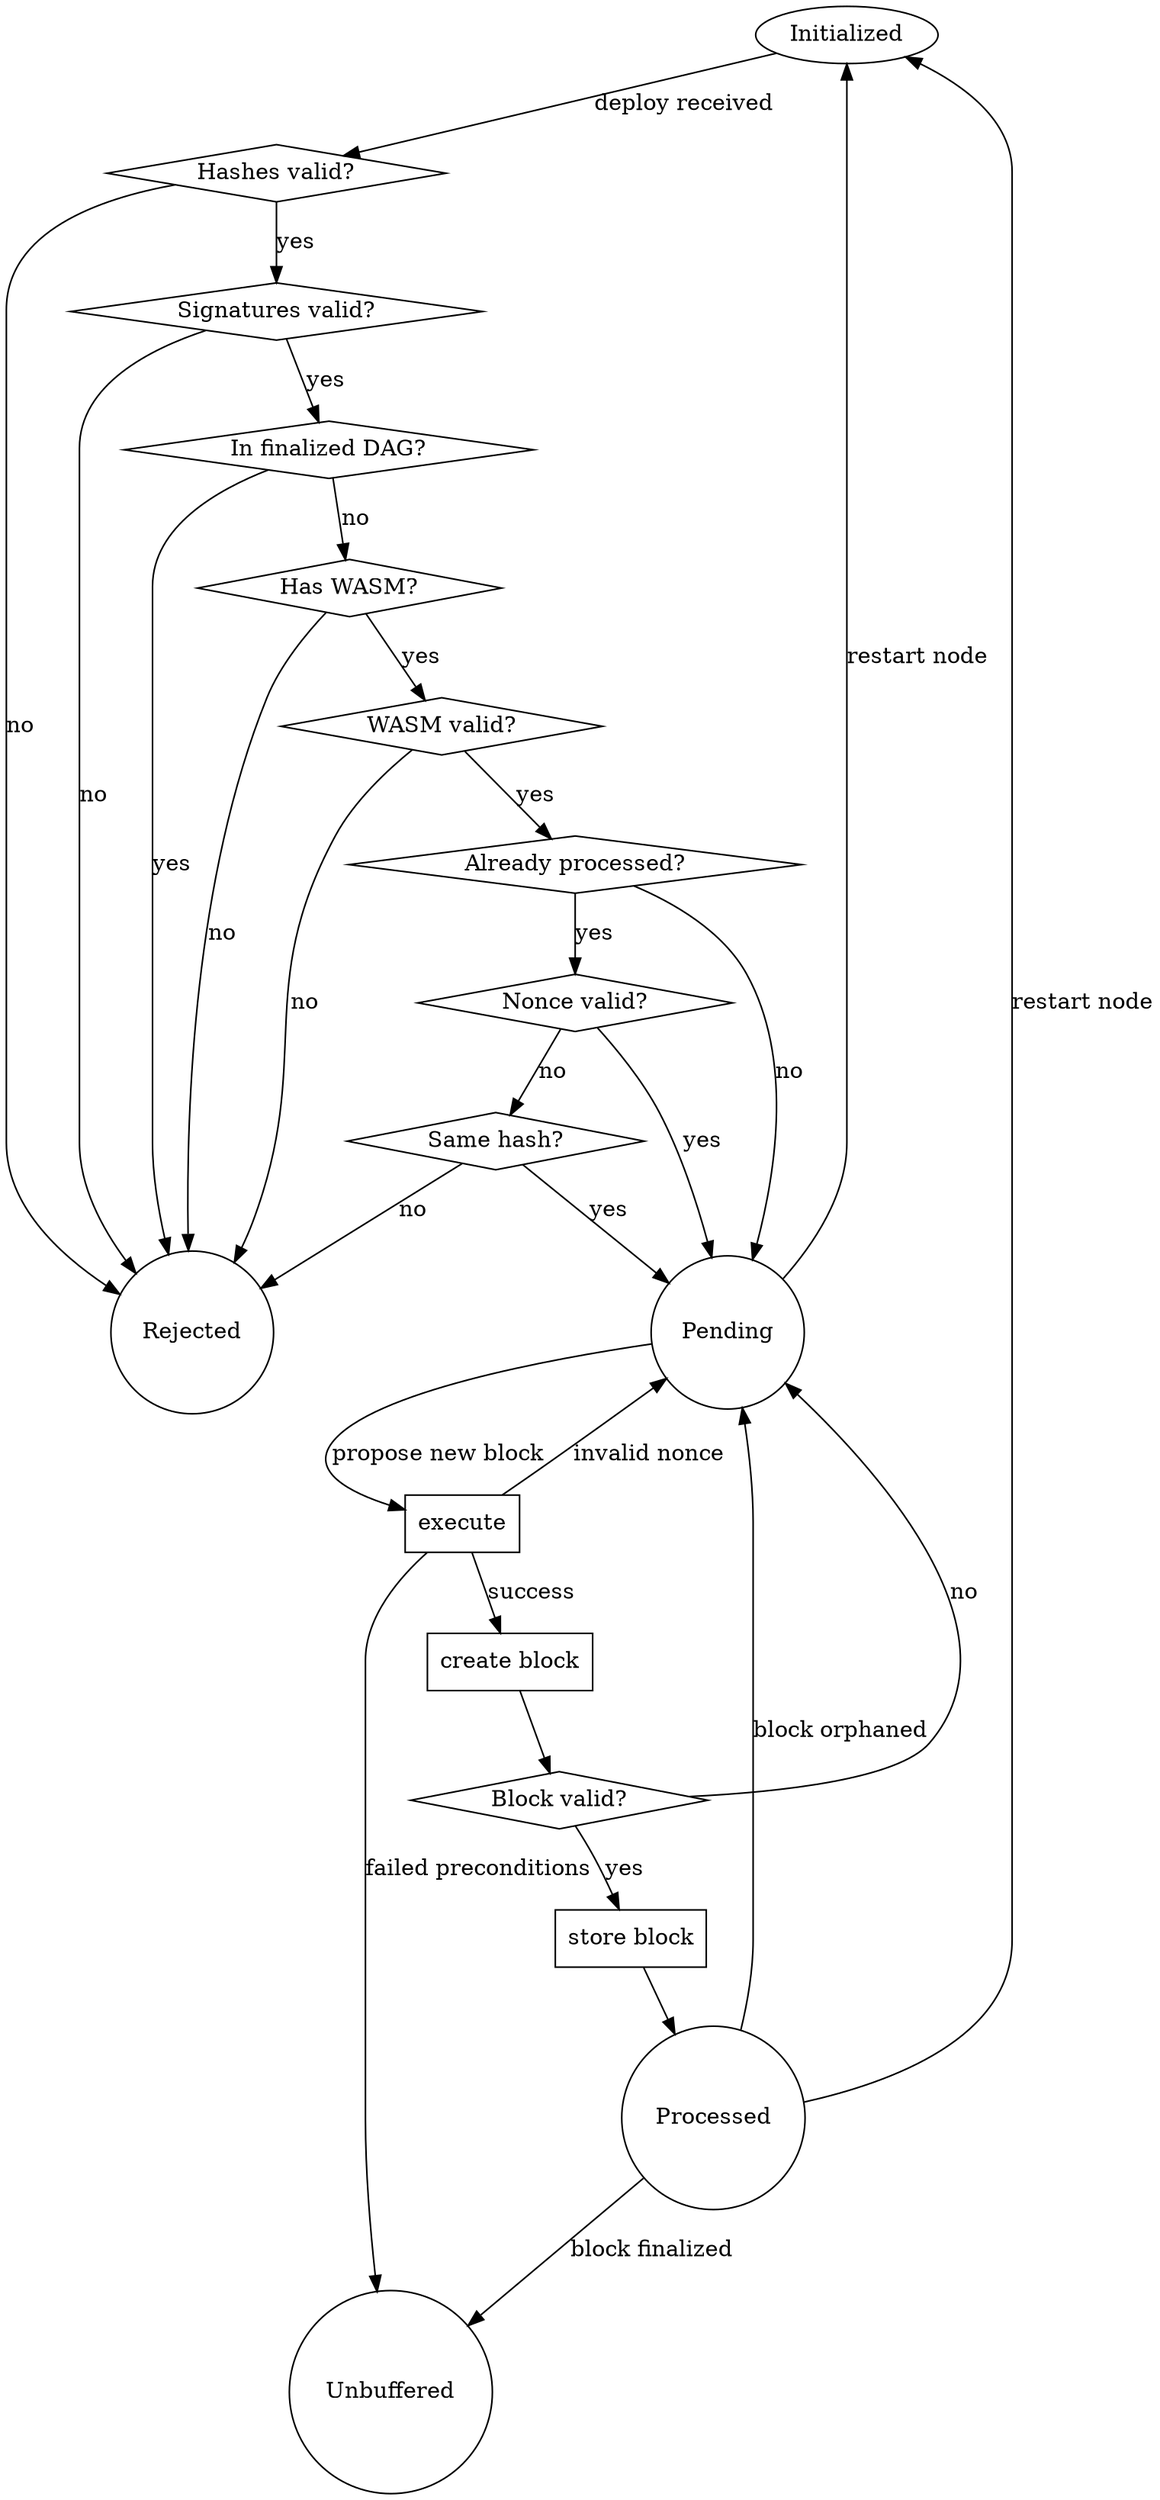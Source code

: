 digraph deploy_processing_finite_state_machine {
/*
    For visualisation install the Graphviz package: https://www.graphviz.org
    Compile to image using the example command: dot -Gdpi=100 -Tjpeg -o deploys.jpeg deploys_processing_fsm.gv

    Don't forget to update the docs/deploys_processing.svg on change
*/
	initialized[shape="ellipse" label="Initialized"];
	rejected[shape="circle" label="Rejected"];
	check_hashes[shape="diamond" label="Hashes valid?"];
	check_signatures[shape="diamond" label="Signatures valid?"];
	check_preexistence[shape="diamond" label="In finalized DAG?"];
	check_session_and_payment_code[shape="diamond" label="Has WASM?"];
	check_nonce_step_one[shape="diamond" label="Already processed?"]
	check_nonce_step_two[shape="diamond" label="Nonce valid?"]
    check_nonce_step_three[shape="diamond" label="Same hash?"];
	check_wasm[shape="diamond" label="WASM valid?"];

	pending[shape="circle" label="Pending"];
	processed[shape="circle" label="Processed"];
	deleted[shape="circle" label="Unbuffered"];

	check_computation_result[shape="box" label="execute"];
	valid_block[shape="diamond" label="Block valid?"];
	create_block[shape="box" label="create block"];
	store_block[shape="box" label="store block"];

	initialized -> check_hashes [label="deploy received"];

	check_hashes -> check_signatures [label="yes"];
	check_hashes -> rejected [label="no"];

	check_signatures -> check_preexistence [label="yes"];
	check_signatures -> rejected [label="no"];

	check_preexistence -> check_session_and_payment_code [label="no"];
	check_preexistence -> rejected [label="yes"];

	check_session_and_payment_code -> check_wasm [label="yes"];
	check_session_and_payment_code -> rejected [label="no"];

	check_wasm -> check_nonce_step_one [label="yes"];
	check_wasm -> rejected [label="no"];

	check_nonce_step_one -> pending [label="no"];
	check_nonce_step_one -> check_nonce_step_two [label="yes"];

	check_nonce_step_two -> pending [label="yes"];
	check_nonce_step_two -> check_nonce_step_three [label="no"];

    check_nonce_step_three -> pending [label="yes"];
    check_nonce_step_three -> rejected [label="no"];

	pending -> check_computation_result [label="propose new block"];
	check_computation_result -> deleted [label="failed preconditions"];
	check_computation_result -> pending [label="invalid nonce"];
	check_computation_result -> create_block [label="success"];

	create_block -> valid_block;

	valid_block -> store_block [label="yes"];
	valid_block -> pending [label="no"];

	store_block -> processed;
	processed -> pending [label="block orphaned"];
	processed -> deleted [label="block finalized"];

	pending -> initialized [label="restart node"];
	processed -> initialized [label="restart node"];
}

